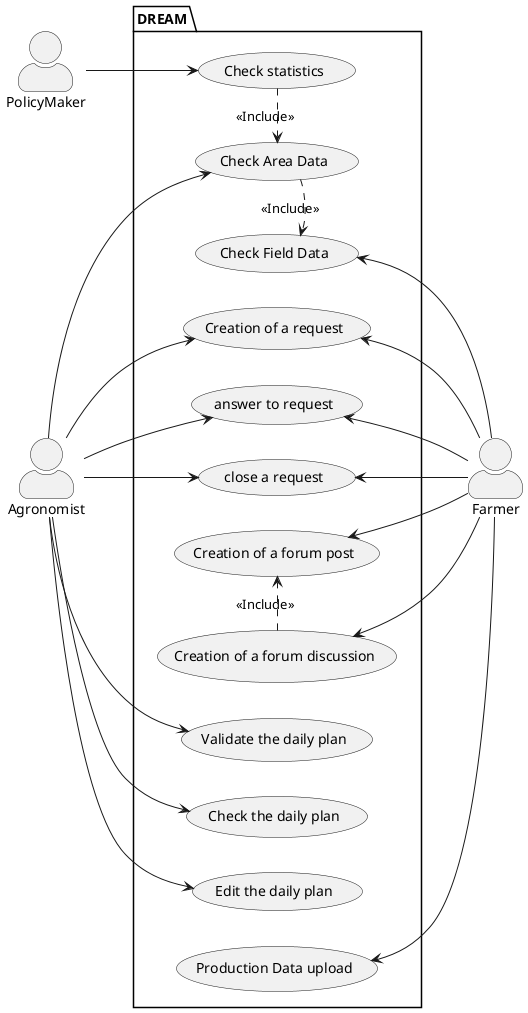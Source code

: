 @startuml

skinparam style strictuml
skinparam monochrome true
skinparam actorstyle  awesome


:Agronomist:
:PolicyMaker:

:Farmer:

package "DREAM" {

left to right direction


together {
    (Check statistics)
    (Check Area Data)
    
}

together {
    (Check Field Data)
    (Creation of a request)
    (answer to request)
    (close a request)

}

together {
    (Creation of a forum post)
(Creation of a forum discussion)
}

together {
    (Check the daily plan)
    (Edit the daily plan)
(Validate the daily plan)
}

(Production Data upload)




(Check statistics).>(Check Area Data) : <<Include>>
(Check Area Data).>(Check Field Data) : <<Include>>

(Creation of a forum discussion).> (Creation of a forum post) : <<Include>>

:PolicyMaker:-->(Check statistics)


:Agronomist:-->(Check Area Data) 
:Agronomist:-->(Creation of a request)
:Agronomist:-->(answer to request)
:Agronomist:-->(close a request)
:Agronomist:-->(Check the daily plan)
:Agronomist:-->(Edit the daily plan)
:Agronomist:-->(Validate the daily plan)



(Check Field Data)<--:Farmer:
(Creation of a request)<--:Farmer:
(answer to request)<--:Farmer:
(close a request)<--:Farmer:
(Creation of a forum discussion)<--:Farmer:
(Creation of a forum post)<--:Farmer:
(Production Data upload)<--:Farmer:


}



@enduml
